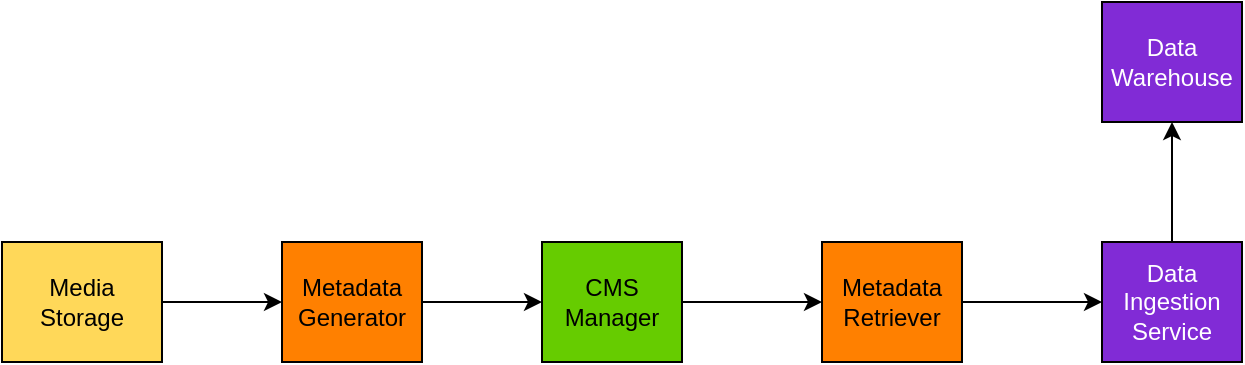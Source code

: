 <mxfile version="21.5.2" type="github">
  <diagram name="Page-1" id="XJgfeW0EV7LgzFJ4xiEp">
    <mxGraphModel dx="874" dy="479" grid="1" gridSize="10" guides="1" tooltips="1" connect="1" arrows="1" fold="1" page="1" pageScale="1" pageWidth="850" pageHeight="1100" math="0" shadow="0">
      <root>
        <mxCell id="0" />
        <mxCell id="1" parent="0" />
        <mxCell id="syRJA_nW0c1a9XO2yfyS-17" value="" style="edgeStyle=orthogonalEdgeStyle;rounded=0;orthogonalLoop=1;jettySize=auto;html=1;" parent="1" source="syRJA_nW0c1a9XO2yfyS-1" target="syRJA_nW0c1a9XO2yfyS-3" edge="1">
          <mxGeometry relative="1" as="geometry" />
        </mxCell>
        <mxCell id="syRJA_nW0c1a9XO2yfyS-1" value="Media Storage" style="rounded=0;whiteSpace=wrap;html=1;fillColor=#FFD859;" parent="1" vertex="1">
          <mxGeometry x="80" y="240" width="80" height="60" as="geometry" />
        </mxCell>
        <mxCell id="syRJA_nW0c1a9XO2yfyS-18" value="" style="edgeStyle=orthogonalEdgeStyle;rounded=0;orthogonalLoop=1;jettySize=auto;html=1;" parent="1" source="syRJA_nW0c1a9XO2yfyS-3" target="syRJA_nW0c1a9XO2yfyS-4" edge="1">
          <mxGeometry relative="1" as="geometry" />
        </mxCell>
        <mxCell id="syRJA_nW0c1a9XO2yfyS-3" value="Metadata Generator" style="rounded=0;whiteSpace=wrap;html=1;fillColor=#FF8000;" parent="1" vertex="1">
          <mxGeometry x="220" y="240" width="70" height="60" as="geometry" />
        </mxCell>
        <mxCell id="kBn8CHyZsVImiHuzglDK-3" value="" style="edgeStyle=orthogonalEdgeStyle;rounded=0;orthogonalLoop=1;jettySize=auto;html=1;" edge="1" parent="1" source="syRJA_nW0c1a9XO2yfyS-4" target="kBn8CHyZsVImiHuzglDK-2">
          <mxGeometry relative="1" as="geometry" />
        </mxCell>
        <mxCell id="syRJA_nW0c1a9XO2yfyS-4" value="CMS Manager" style="rounded=0;whiteSpace=wrap;html=1;fillColor=#66CC00;" parent="1" vertex="1">
          <mxGeometry x="350" y="240" width="70" height="60" as="geometry" />
        </mxCell>
        <mxCell id="kBn8CHyZsVImiHuzglDK-6" value="" style="edgeStyle=orthogonalEdgeStyle;rounded=0;orthogonalLoop=1;jettySize=auto;html=1;" edge="1" parent="1" source="syRJA_nW0c1a9XO2yfyS-5" target="kBn8CHyZsVImiHuzglDK-5">
          <mxGeometry relative="1" as="geometry" />
        </mxCell>
        <mxCell id="syRJA_nW0c1a9XO2yfyS-5" value="&lt;font color=&quot;#ffffff&quot;&gt;Data Ingestion Service&lt;/font&gt;" style="rounded=0;whiteSpace=wrap;html=1;fillColor=#812BD6;" parent="1" vertex="1">
          <mxGeometry x="630" y="240" width="70" height="60" as="geometry" />
        </mxCell>
        <mxCell id="kBn8CHyZsVImiHuzglDK-4" value="" style="edgeStyle=orthogonalEdgeStyle;rounded=0;orthogonalLoop=1;jettySize=auto;html=1;" edge="1" parent="1" source="kBn8CHyZsVImiHuzglDK-2" target="syRJA_nW0c1a9XO2yfyS-5">
          <mxGeometry relative="1" as="geometry" />
        </mxCell>
        <mxCell id="kBn8CHyZsVImiHuzglDK-2" value="Metadata Retriever" style="rounded=0;whiteSpace=wrap;html=1;fillColor=#FF8000;" vertex="1" parent="1">
          <mxGeometry x="490" y="240" width="70" height="60" as="geometry" />
        </mxCell>
        <mxCell id="kBn8CHyZsVImiHuzglDK-5" value="&lt;font color=&quot;#ffffff&quot;&gt;Data Warehouse&lt;/font&gt;" style="rounded=0;whiteSpace=wrap;html=1;fillColor=#812BD6;" vertex="1" parent="1">
          <mxGeometry x="630" y="120" width="70" height="60" as="geometry" />
        </mxCell>
      </root>
    </mxGraphModel>
  </diagram>
</mxfile>
